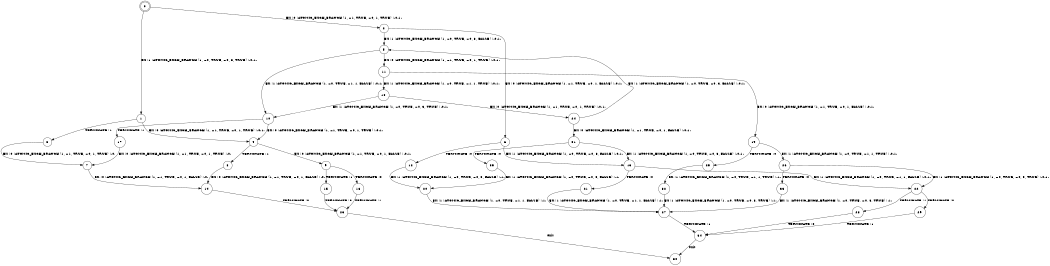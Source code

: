 digraph BCG {
size = "7, 10.5";
center = TRUE;
node [shape = circle];
0 [peripheries = 2];
0 -> 1 [label = "EX !1 !ATOMIC_EXCH_BRANCH (1, +0, TRUE, +0, 3, TRUE) !:0:1:"];
0 -> 2 [label = "EX !0 !ATOMIC_EXCH_BRANCH (1, +1, TRUE, +0, 1, TRUE) !:0:1:"];
1 -> 3 [label = "TERMINATE !1"];
1 -> 4 [label = "EX !0 !ATOMIC_EXCH_BRANCH (1, +1, TRUE, +0, 1, TRUE) !:0:1:"];
2 -> 5 [label = "EX !1 !ATOMIC_EXCH_BRANCH (1, +0, TRUE, +0, 3, FALSE) !:0:1:"];
2 -> 6 [label = "EX !0 !ATOMIC_EXCH_BRANCH (1, +1, TRUE, +0, 1, FALSE) !:0:1:"];
3 -> 7 [label = "EX !0 !ATOMIC_EXCH_BRANCH (1, +1, TRUE, +0, 1, TRUE) !:0:"];
4 -> 8 [label = "TERMINATE !1"];
4 -> 9 [label = "EX !0 !ATOMIC_EXCH_BRANCH (1, +1, TRUE, +0, 1, FALSE) !:0:1:"];
5 -> 10 [label = "EX !1 !ATOMIC_EXCH_BRANCH (1, +0, TRUE, +1, 1, FALSE) !:0:1:"];
5 -> 11 [label = "EX !0 !ATOMIC_EXCH_BRANCH (1, +1, TRUE, +0, 1, TRUE) !:0:1:"];
6 -> 12 [label = "TERMINATE !0"];
6 -> 13 [label = "EX !1 !ATOMIC_EXCH_BRANCH (1, +0, TRUE, +0, 3, FALSE) !:0:1:"];
7 -> 14 [label = "EX !0 !ATOMIC_EXCH_BRANCH (1, +1, TRUE, +0, 1, FALSE) !:0:"];
8 -> 14 [label = "EX !0 !ATOMIC_EXCH_BRANCH (1, +1, TRUE, +0, 1, FALSE) !:0:"];
9 -> 15 [label = "TERMINATE !1"];
9 -> 16 [label = "TERMINATE !0"];
10 -> 17 [label = "TERMINATE !1"];
10 -> 4 [label = "EX !0 !ATOMIC_EXCH_BRANCH (1, +1, TRUE, +0, 1, TRUE) !:0:1:"];
11 -> 18 [label = "EX !1 !ATOMIC_EXCH_BRANCH (1, +0, TRUE, +1, 1, TRUE) !:0:1:"];
11 -> 19 [label = "EX !0 !ATOMIC_EXCH_BRANCH (1, +1, TRUE, +0, 1, FALSE) !:0:1:"];
12 -> 20 [label = "EX !1 !ATOMIC_EXCH_BRANCH (1, +0, TRUE, +0, 3, FALSE) !:1:"];
13 -> 21 [label = "TERMINATE !0"];
13 -> 22 [label = "EX !1 !ATOMIC_EXCH_BRANCH (1, +0, TRUE, +1, 1, FALSE) !:0:1:"];
14 -> 23 [label = "TERMINATE !0"];
15 -> 23 [label = "TERMINATE !0"];
16 -> 23 [label = "TERMINATE !1"];
17 -> 7 [label = "EX !0 !ATOMIC_EXCH_BRANCH (1, +1, TRUE, +0, 1, TRUE) !:0:"];
18 -> 10 [label = "EX !1 !ATOMIC_EXCH_BRANCH (1, +0, TRUE, +0, 3, TRUE) !:0:1:"];
18 -> 24 [label = "EX !0 !ATOMIC_EXCH_BRANCH (1, +1, TRUE, +0, 1, TRUE) !:0:1:"];
19 -> 25 [label = "TERMINATE !0"];
19 -> 26 [label = "EX !1 !ATOMIC_EXCH_BRANCH (1, +0, TRUE, +1, 1, TRUE) !:0:1:"];
20 -> 27 [label = "EX !1 !ATOMIC_EXCH_BRANCH (1, +0, TRUE, +1, 1, FALSE) !:1:"];
21 -> 27 [label = "EX !1 !ATOMIC_EXCH_BRANCH (1, +0, TRUE, +1, 1, FALSE) !:1:"];
22 -> 28 [label = "TERMINATE !1"];
22 -> 29 [label = "TERMINATE !0"];
23 -> 30 [label = "exit"];
24 -> 5 [label = "EX !1 !ATOMIC_EXCH_BRANCH (1, +0, TRUE, +0, 3, FALSE) !:0:1:"];
24 -> 31 [label = "EX !0 !ATOMIC_EXCH_BRANCH (1, +1, TRUE, +0, 1, FALSE) !:0:1:"];
25 -> 32 [label = "EX !1 !ATOMIC_EXCH_BRANCH (1, +0, TRUE, +1, 1, TRUE) !:1:"];
26 -> 33 [label = "TERMINATE !0"];
26 -> 22 [label = "EX !1 !ATOMIC_EXCH_BRANCH (1, +0, TRUE, +0, 3, TRUE) !:0:1:"];
27 -> 34 [label = "TERMINATE !1"];
28 -> 34 [label = "TERMINATE !0"];
29 -> 34 [label = "TERMINATE !1"];
31 -> 35 [label = "TERMINATE !0"];
31 -> 13 [label = "EX !1 !ATOMIC_EXCH_BRANCH (1, +0, TRUE, +0, 3, FALSE) !:0:1:"];
32 -> 27 [label = "EX !1 !ATOMIC_EXCH_BRANCH (1, +0, TRUE, +0, 3, TRUE) !:1:"];
33 -> 27 [label = "EX !1 !ATOMIC_EXCH_BRANCH (1, +0, TRUE, +0, 3, TRUE) !:1:"];
34 -> 30 [label = "exit"];
35 -> 20 [label = "EX !1 !ATOMIC_EXCH_BRANCH (1, +0, TRUE, +0, 3, FALSE) !:1:"];
}
